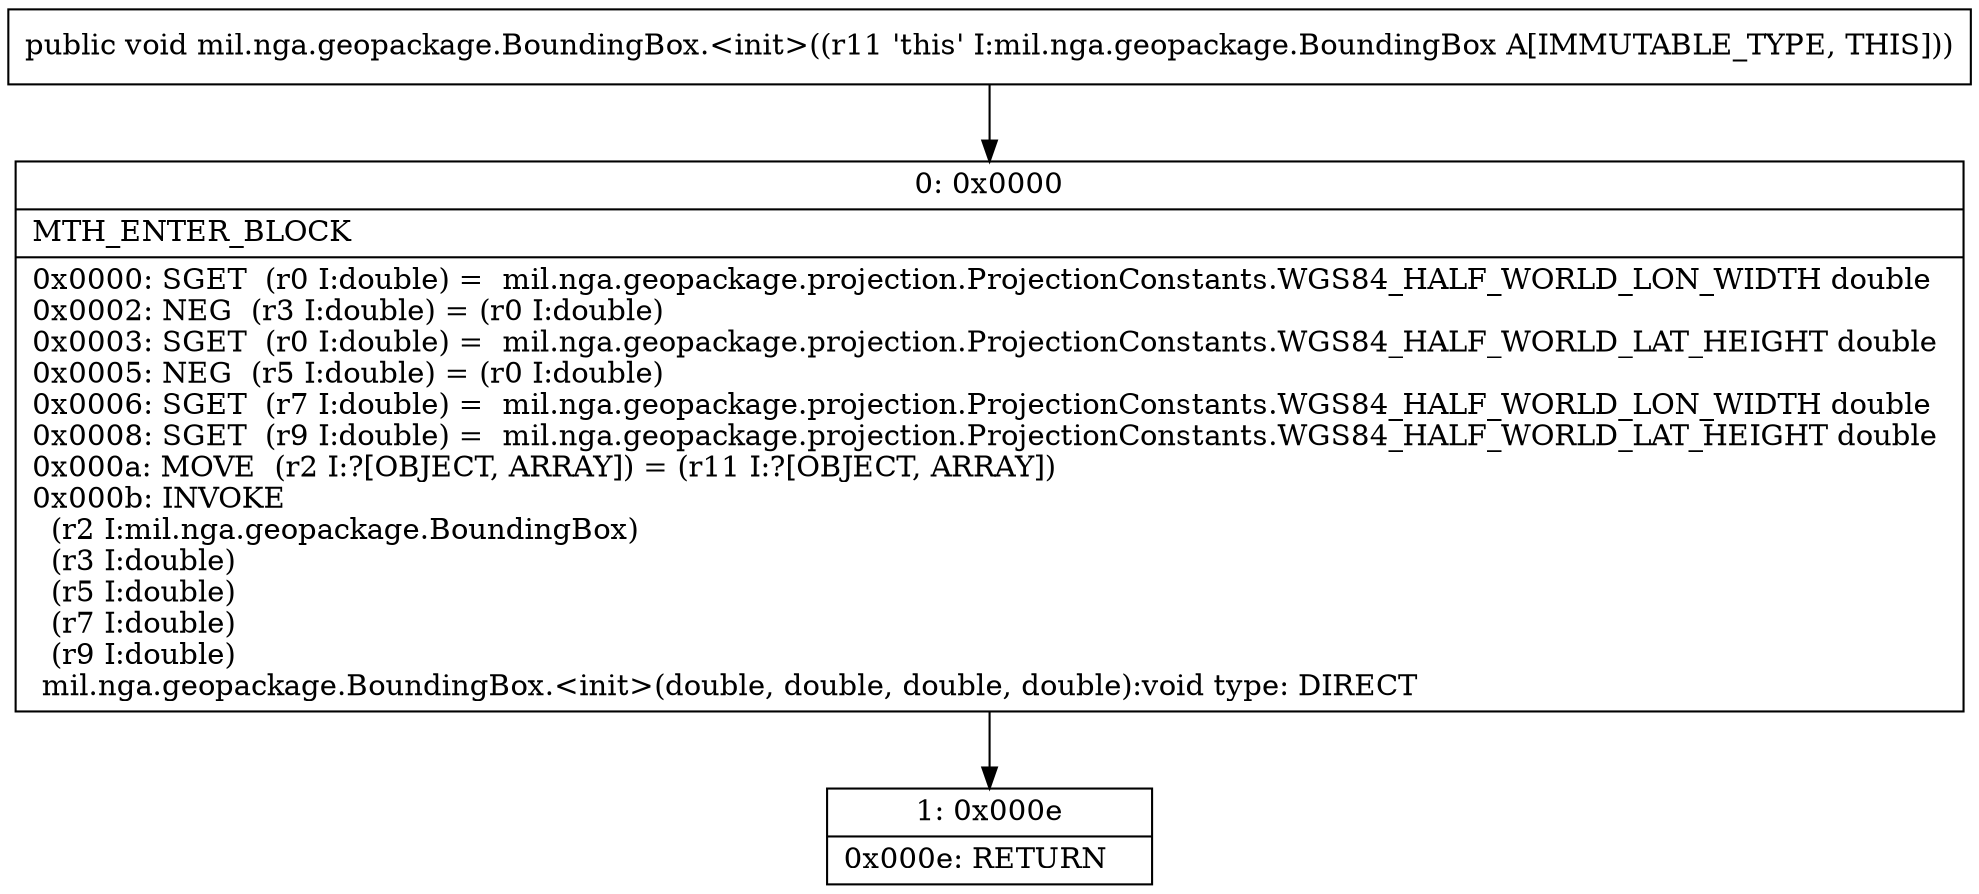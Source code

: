 digraph "CFG formil.nga.geopackage.BoundingBox.\<init\>()V" {
Node_0 [shape=record,label="{0\:\ 0x0000|MTH_ENTER_BLOCK\l|0x0000: SGET  (r0 I:double) =  mil.nga.geopackage.projection.ProjectionConstants.WGS84_HALF_WORLD_LON_WIDTH double \l0x0002: NEG  (r3 I:double) = (r0 I:double) \l0x0003: SGET  (r0 I:double) =  mil.nga.geopackage.projection.ProjectionConstants.WGS84_HALF_WORLD_LAT_HEIGHT double \l0x0005: NEG  (r5 I:double) = (r0 I:double) \l0x0006: SGET  (r7 I:double) =  mil.nga.geopackage.projection.ProjectionConstants.WGS84_HALF_WORLD_LON_WIDTH double \l0x0008: SGET  (r9 I:double) =  mil.nga.geopackage.projection.ProjectionConstants.WGS84_HALF_WORLD_LAT_HEIGHT double \l0x000a: MOVE  (r2 I:?[OBJECT, ARRAY]) = (r11 I:?[OBJECT, ARRAY]) \l0x000b: INVOKE  \l  (r2 I:mil.nga.geopackage.BoundingBox)\l  (r3 I:double)\l  (r5 I:double)\l  (r7 I:double)\l  (r9 I:double)\l mil.nga.geopackage.BoundingBox.\<init\>(double, double, double, double):void type: DIRECT \l}"];
Node_1 [shape=record,label="{1\:\ 0x000e|0x000e: RETURN   \l}"];
MethodNode[shape=record,label="{public void mil.nga.geopackage.BoundingBox.\<init\>((r11 'this' I:mil.nga.geopackage.BoundingBox A[IMMUTABLE_TYPE, THIS])) }"];
MethodNode -> Node_0;
Node_0 -> Node_1;
}

